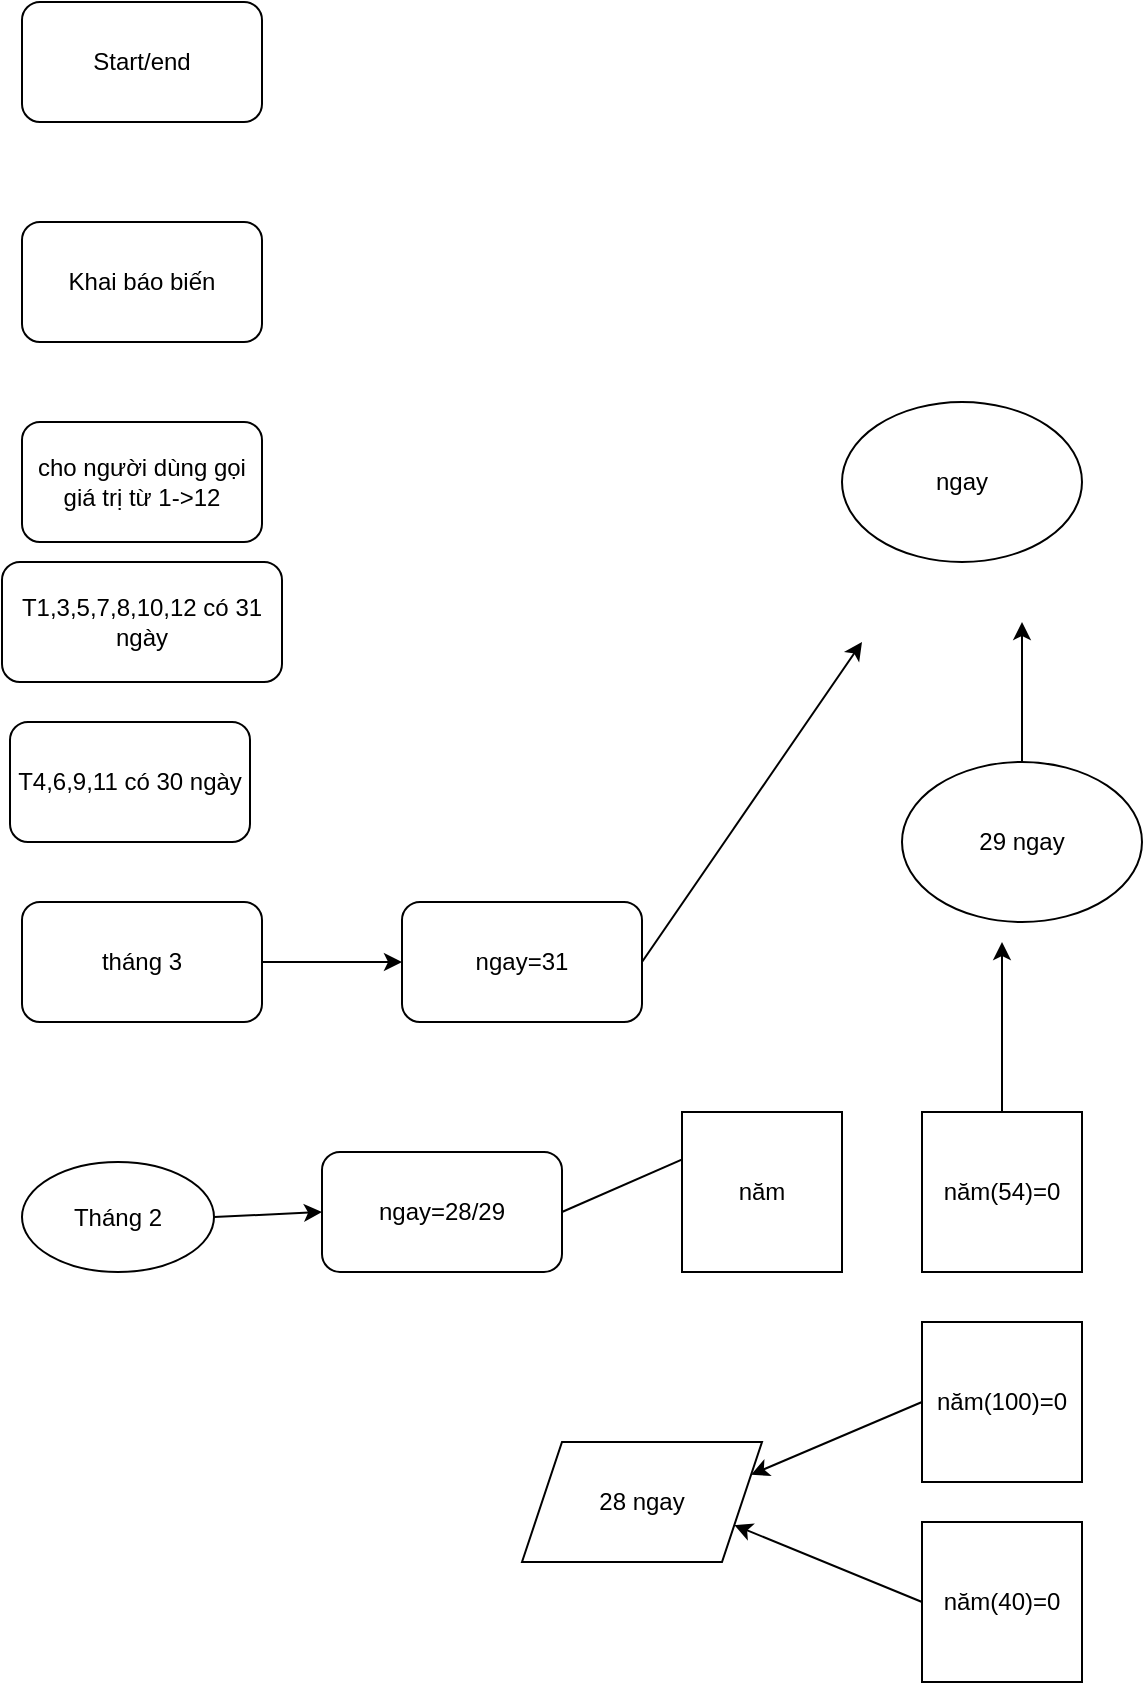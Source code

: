 <mxfile version="20.2.4" type="github">
  <diagram id="nKeqVtTgqSj829nkKwUr" name="Trang-1">
    <mxGraphModel dx="1038" dy="539" grid="1" gridSize="10" guides="1" tooltips="1" connect="1" arrows="1" fold="1" page="1" pageScale="1" pageWidth="827" pageHeight="1169" math="0" shadow="0">
      <root>
        <mxCell id="0" />
        <mxCell id="1" parent="0" />
        <mxCell id="oBZErlrSLdEvaW2Ezi8A-1" value="Start/end" style="rounded=1;whiteSpace=wrap;html=1;" vertex="1" parent="1">
          <mxGeometry x="290" y="110" width="120" height="60" as="geometry" />
        </mxCell>
        <mxCell id="oBZErlrSLdEvaW2Ezi8A-2" value="Khai báo biến" style="rounded=1;whiteSpace=wrap;html=1;" vertex="1" parent="1">
          <mxGeometry x="290" y="220" width="120" height="60" as="geometry" />
        </mxCell>
        <mxCell id="oBZErlrSLdEvaW2Ezi8A-3" value="cho người dùng gọi giá trị từ 1-&amp;gt;12" style="rounded=1;whiteSpace=wrap;html=1;" vertex="1" parent="1">
          <mxGeometry x="290" y="320" width="120" height="60" as="geometry" />
        </mxCell>
        <mxCell id="oBZErlrSLdEvaW2Ezi8A-4" value="T1,3,5,7,8,10,12 có 31 ngày" style="rounded=1;whiteSpace=wrap;html=1;" vertex="1" parent="1">
          <mxGeometry x="280" y="390" width="140" height="60" as="geometry" />
        </mxCell>
        <mxCell id="oBZErlrSLdEvaW2Ezi8A-5" value="tháng 3" style="rounded=1;whiteSpace=wrap;html=1;" vertex="1" parent="1">
          <mxGeometry x="290" y="560" width="120" height="60" as="geometry" />
        </mxCell>
        <mxCell id="oBZErlrSLdEvaW2Ezi8A-6" value="T4,6,9,11 có 30 ngày" style="rounded=1;whiteSpace=wrap;html=1;" vertex="1" parent="1">
          <mxGeometry x="284" y="470" width="120" height="60" as="geometry" />
        </mxCell>
        <mxCell id="oBZErlrSLdEvaW2Ezi8A-8" value="Tháng 2" style="ellipse;whiteSpace=wrap;html=1;" vertex="1" parent="1">
          <mxGeometry x="290" y="690" width="96" height="55" as="geometry" />
        </mxCell>
        <mxCell id="oBZErlrSLdEvaW2Ezi8A-13" value="" style="endArrow=classic;html=1;rounded=0;exitX=1;exitY=0.5;exitDx=0;exitDy=0;entryX=0;entryY=0.5;entryDx=0;entryDy=0;" edge="1" parent="1" source="oBZErlrSLdEvaW2Ezi8A-5" target="oBZErlrSLdEvaW2Ezi8A-15">
          <mxGeometry width="50" height="50" relative="1" as="geometry">
            <mxPoint x="400" y="630" as="sourcePoint" />
            <mxPoint x="480" y="600" as="targetPoint" />
            <Array as="points" />
          </mxGeometry>
        </mxCell>
        <mxCell id="oBZErlrSLdEvaW2Ezi8A-14" value="" style="endArrow=classic;html=1;rounded=0;exitX=1;exitY=0.5;exitDx=0;exitDy=0;entryX=0;entryY=0.5;entryDx=0;entryDy=0;" edge="1" parent="1" source="oBZErlrSLdEvaW2Ezi8A-8" target="oBZErlrSLdEvaW2Ezi8A-16">
          <mxGeometry width="50" height="50" relative="1" as="geometry">
            <mxPoint x="380" y="700" as="sourcePoint" />
            <mxPoint x="460" y="678" as="targetPoint" />
            <Array as="points" />
          </mxGeometry>
        </mxCell>
        <mxCell id="oBZErlrSLdEvaW2Ezi8A-15" value="ngay=31" style="rounded=1;whiteSpace=wrap;html=1;" vertex="1" parent="1">
          <mxGeometry x="480" y="560" width="120" height="60" as="geometry" />
        </mxCell>
        <mxCell id="oBZErlrSLdEvaW2Ezi8A-16" value="ngay=28/29" style="rounded=1;whiteSpace=wrap;html=1;" vertex="1" parent="1">
          <mxGeometry x="440" y="685" width="120" height="60" as="geometry" />
        </mxCell>
        <mxCell id="oBZErlrSLdEvaW2Ezi8A-17" value="" style="endArrow=classic;html=1;rounded=0;exitX=1;exitY=0.5;exitDx=0;exitDy=0;" edge="1" parent="1" source="oBZErlrSLdEvaW2Ezi8A-16">
          <mxGeometry width="50" height="50" relative="1" as="geometry">
            <mxPoint x="580" y="700" as="sourcePoint" />
            <mxPoint x="640" y="680" as="targetPoint" />
          </mxGeometry>
        </mxCell>
        <mxCell id="oBZErlrSLdEvaW2Ezi8A-19" value="năm" style="whiteSpace=wrap;html=1;aspect=fixed;" vertex="1" parent="1">
          <mxGeometry x="620" y="665" width="80" height="80" as="geometry" />
        </mxCell>
        <mxCell id="oBZErlrSLdEvaW2Ezi8A-20" value="năm(54)=0&lt;span style=&quot;color: rgba(0, 0, 0, 0); font-family: monospace; font-size: 0px; text-align: start;&quot;&gt;%3CmxGraphModel%3E%3Croot%3E%3CmxCell%20id%3D%220%22%2F%3E%3CmxCell%20id%3D%221%22%20parent%3D%220%22%2F%3E%3CmxCell%20id%3D%222%22%20value%3D%22%22%20style%3D%22endArrow%3Dclassic%3Bhtml%3D1%3Brounded%3D0%3BexitX%3D0.5%3BexitY%3D1%3BexitDx%3D0%3BexitDy%3D0%3BentryX%3D0.5%3BentryY%3D0%3BentryDx%3D0%3BentryDy%3D0%3B%22%20edge%3D%221%22%20parent%3D%221%22%3E%3CmxGeometry%20width%3D%2250%22%20height%3D%2250%22%20relative%3D%221%22%20as%3D%22geometry%22%3E%3CmxPoint%20x%3D%22210%22%20y%3D%22490%22%20as%3D%22sourcePoint%22%2F%3E%3CmxPoint%20x%3D%22210%22%20y%3D%22525%22%20as%3D%22targetPoint%22%2F%3E%3C%2FmxGeometry%3E%3C%2FmxCell%3E%3C%2Froot%3E%3C%2FmxGraphModel%3E&lt;/span&gt;" style="whiteSpace=wrap;html=1;aspect=fixed;" vertex="1" parent="1">
          <mxGeometry x="740" y="665" width="80" height="80" as="geometry" />
        </mxCell>
        <mxCell id="oBZErlrSLdEvaW2Ezi8A-21" value="năm(100)=0&lt;span style=&quot;color: rgba(0, 0, 0, 0); font-family: monospace; font-size: 0px; text-align: start;&quot;&gt;%3CmxGraphModel%3E%3Croot%3E%3CmxCell%20id%3D%220%22%2F%3E%3CmxCell%20id%3D%221%22%20parent%3D%220%22%2F%3E%3CmxCell%20id%3D%222%22%20value%3D%22%22%20style%3D%22endArrow%3Dclassic%3Bhtml%3D1%3Brounded%3D0%3BexitX%3D0.5%3BexitY%3D1%3BexitDx%3D0%3BexitDy%3D0%3BentryX%3D0.5%3BentryY%3D0%3BentryDx%3D0%3BentryDy%3D0%3B%22%20edge%3D%221%22%20parent%3D%221%22%3E%3CmxGeometry%20width%3D%2250%22%20height%3D%2250%22%20relative%3D%221%22%20as%3D%22geometry%22%3E%3CmxPoint%20x%3D%22210%22%20y%3D%22490%22%20as%3D%22sourcePoint%22%2F%3E%3CmxPoint%20x%3D%22210%22%20y%3D%22525%22%20as%3D%22targetPoint%22%2F%3E%3C%2FmxGeometry%3E%3C%2FmxCell%3E%3C%2Froot%3E%3C%2FmxGraphModel%3E&lt;/span&gt;" style="whiteSpace=wrap;html=1;aspect=fixed;" vertex="1" parent="1">
          <mxGeometry x="740" y="770" width="80" height="80" as="geometry" />
        </mxCell>
        <mxCell id="oBZErlrSLdEvaW2Ezi8A-22" value="năm(40)=0&lt;span style=&quot;color: rgba(0, 0, 0, 0); font-family: monospace; font-size: 0px; text-align: start;&quot;&gt;%3CmxGraphModel%3E%3Croot%3E%3CmxCell%20id%3D%220%22%2F%3E%3CmxCell%20id%3D%221%22%20parent%3D%220%22%2F%3E%3CmxCell%20id%3D%222%22%20value%3D%22%22%20style%3D%22endArrow%3Dclassic%3Bhtml%3D1%3Brounded%3D0%3BexitX%3D0.5%3BexitY%3D1%3BexitDx%3D0%3BexitDy%3D0%3BentryX%3D0.5%3BentryY%3D0%3BentryDx%3D0%3BentryDy%3D0%3B%22%20edge%3D%221%22%20parent%3D%221%22%3E%3CmxGeometry%20width%3D%2250%22%20height%3D%2250%22%20relative%3D%221%22%20as%3D%22geometry%22%3E%3CmxPoint%20x%3D%22210%22%20y%3D%22490%22%20as%3D%22sourcePoint%22%2F%3E%3CmxPoint%20x%3D%22210%22%20y%3D%22525%22%20as%3D%22targetPoint%22%2F%3E%3C%2FmxGeometry%3E%3C%2FmxCell%3E%3C%2Froot%3E%3C%2FmxGraphModel%3E&lt;/span&gt;" style="whiteSpace=wrap;html=1;aspect=fixed;" vertex="1" parent="1">
          <mxGeometry x="740" y="870" width="80" height="80" as="geometry" />
        </mxCell>
        <mxCell id="oBZErlrSLdEvaW2Ezi8A-23" value="" style="endArrow=classic;html=1;rounded=0;exitX=0;exitY=0.5;exitDx=0;exitDy=0;entryX=1;entryY=0.75;entryDx=0;entryDy=0;" edge="1" parent="1" source="oBZErlrSLdEvaW2Ezi8A-22" target="oBZErlrSLdEvaW2Ezi8A-25">
          <mxGeometry width="50" height="50" relative="1" as="geometry">
            <mxPoint x="690" y="930" as="sourcePoint" />
            <mxPoint x="680" y="910" as="targetPoint" />
          </mxGeometry>
        </mxCell>
        <mxCell id="oBZErlrSLdEvaW2Ezi8A-24" value="" style="endArrow=classic;html=1;rounded=0;exitX=0;exitY=0.5;exitDx=0;exitDy=0;entryX=1;entryY=0.25;entryDx=0;entryDy=0;" edge="1" parent="1" source="oBZErlrSLdEvaW2Ezi8A-21" target="oBZErlrSLdEvaW2Ezi8A-25">
          <mxGeometry width="50" height="50" relative="1" as="geometry">
            <mxPoint x="680" y="830" as="sourcePoint" />
            <mxPoint x="690" y="810" as="targetPoint" />
          </mxGeometry>
        </mxCell>
        <mxCell id="oBZErlrSLdEvaW2Ezi8A-25" value="28 ngay" style="shape=parallelogram;perimeter=parallelogramPerimeter;whiteSpace=wrap;html=1;fixedSize=1;" vertex="1" parent="1">
          <mxGeometry x="540" y="830" width="120" height="60" as="geometry" />
        </mxCell>
        <mxCell id="oBZErlrSLdEvaW2Ezi8A-26" value="" style="endArrow=classic;html=1;rounded=0;exitX=0.5;exitY=0;exitDx=0;exitDy=0;" edge="1" parent="1" source="oBZErlrSLdEvaW2Ezi8A-20">
          <mxGeometry width="50" height="50" relative="1" as="geometry">
            <mxPoint x="770" y="630" as="sourcePoint" />
            <mxPoint x="780" y="580" as="targetPoint" />
          </mxGeometry>
        </mxCell>
        <mxCell id="oBZErlrSLdEvaW2Ezi8A-27" value="29 ngay" style="ellipse;whiteSpace=wrap;html=1;" vertex="1" parent="1">
          <mxGeometry x="730" y="490" width="120" height="80" as="geometry" />
        </mxCell>
        <mxCell id="oBZErlrSLdEvaW2Ezi8A-28" value="" style="endArrow=classic;html=1;rounded=0;exitX=1;exitY=0.5;exitDx=0;exitDy=0;" edge="1" parent="1" source="oBZErlrSLdEvaW2Ezi8A-15">
          <mxGeometry width="50" height="50" relative="1" as="geometry">
            <mxPoint x="620" y="590" as="sourcePoint" />
            <mxPoint x="710" y="430" as="targetPoint" />
          </mxGeometry>
        </mxCell>
        <mxCell id="oBZErlrSLdEvaW2Ezi8A-29" value="" style="endArrow=classic;html=1;rounded=0;exitX=0.5;exitY=0;exitDx=0;exitDy=0;" edge="1" parent="1" source="oBZErlrSLdEvaW2Ezi8A-27">
          <mxGeometry width="50" height="50" relative="1" as="geometry">
            <mxPoint x="790" y="470" as="sourcePoint" />
            <mxPoint x="790" y="420" as="targetPoint" />
          </mxGeometry>
        </mxCell>
        <mxCell id="oBZErlrSLdEvaW2Ezi8A-31" value="ngay" style="ellipse;whiteSpace=wrap;html=1;" vertex="1" parent="1">
          <mxGeometry x="700" y="310" width="120" height="80" as="geometry" />
        </mxCell>
      </root>
    </mxGraphModel>
  </diagram>
</mxfile>
